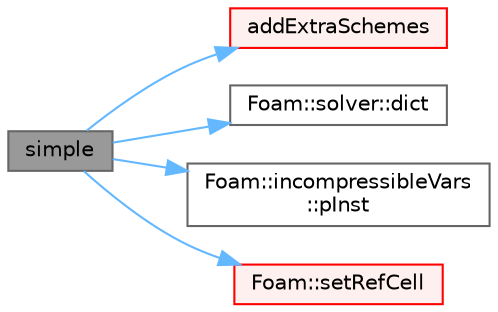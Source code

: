 digraph "simple"
{
 // LATEX_PDF_SIZE
  bgcolor="transparent";
  edge [fontname=Helvetica,fontsize=10,labelfontname=Helvetica,labelfontsize=10];
  node [fontname=Helvetica,fontsize=10,shape=box,height=0.2,width=0.4];
  rankdir="LR";
  Node1 [id="Node000001",label="simple",height=0.2,width=0.4,color="gray40", fillcolor="grey60", style="filled", fontcolor="black",tooltip=" "];
  Node1 -> Node2 [id="edge1_Node000001_Node000002",color="steelblue1",style="solid",tooltip=" "];
  Node2 [id="Node000002",label="addExtraSchemes",height=0.2,width=0.4,color="red", fillcolor="#FFF0F0", style="filled",URL="$classFoam_1_1simple.html#ab51fdad106f0d2a4a9c5c94249f89583",tooltip=" "];
  Node1 -> Node7 [id="edge2_Node000001_Node000007",color="steelblue1",style="solid",tooltip=" "];
  Node7 [id="Node000007",label="Foam::solver::dict",height=0.2,width=0.4,color="grey40", fillcolor="white", style="filled",URL="$classFoam_1_1solver.html#ab78af227b7df31772d6003526a5207ff",tooltip=" "];
  Node1 -> Node8 [id="edge3_Node000001_Node000008",color="steelblue1",style="solid",tooltip=" "];
  Node8 [id="Node000008",label="Foam::incompressibleVars\l::pInst",height=0.2,width=0.4,color="grey40", fillcolor="white", style="filled",URL="$classFoam_1_1incompressibleVars.html#a9067ea57edbc9a3b3dde0b4cbedf9936",tooltip=" "];
  Node1 -> Node9 [id="edge4_Node000001_Node000009",color="steelblue1",style="solid",tooltip=" "];
  Node9 [id="Node000009",label="Foam::setRefCell",height=0.2,width=0.4,color="red", fillcolor="#FFF0F0", style="filled",URL="$namespaceFoam.html#af465661f2bf224c5c3924f7fed47d367",tooltip=" "];
}
